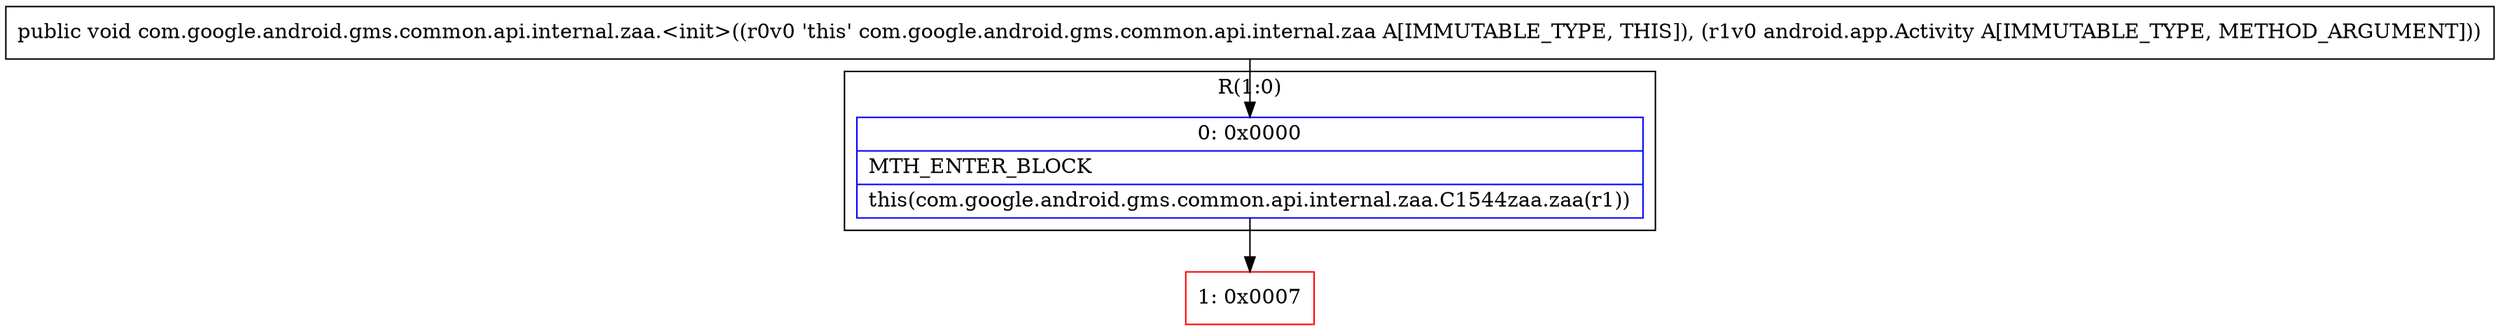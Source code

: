 digraph "CFG forcom.google.android.gms.common.api.internal.zaa.\<init\>(Landroid\/app\/Activity;)V" {
subgraph cluster_Region_1684367945 {
label = "R(1:0)";
node [shape=record,color=blue];
Node_0 [shape=record,label="{0\:\ 0x0000|MTH_ENTER_BLOCK\l|this(com.google.android.gms.common.api.internal.zaa.C1544zaa.zaa(r1))\l}"];
}
Node_1 [shape=record,color=red,label="{1\:\ 0x0007}"];
MethodNode[shape=record,label="{public void com.google.android.gms.common.api.internal.zaa.\<init\>((r0v0 'this' com.google.android.gms.common.api.internal.zaa A[IMMUTABLE_TYPE, THIS]), (r1v0 android.app.Activity A[IMMUTABLE_TYPE, METHOD_ARGUMENT])) }"];
MethodNode -> Node_0;
Node_0 -> Node_1;
}


